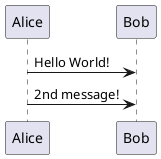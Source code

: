 @startuml

    !include <classy/core>

    $class(HelloWorld)
        $classVar(msg, string, "Hello World!")

        $classMethod(getMessage)
            !function HelloWorld__getMessage($this)
                !return $getInstanceVar($this, 'msg')
            !endfunction
        $endclassMethod(getMessage)

        $classMethod(setMessage)
            !function HelloWorld__setMessage($this, $args)
                $setInstanceVar($this, 'msg', $call($args, 'each'))
                !return $this
            !endfunction
        $endclassMethod(setMessage)
        $endclass(HelloWorld)

        !$hello = $new(HelloWorld)
        Alice -> Bob : $call($hello, 'getMessage')

        $call($hello, 'setMessage', array($new(array), '2nd message!'), $void=%true())
        Alice -> Bob : $call($hello, 'getMessage')

@enduml
